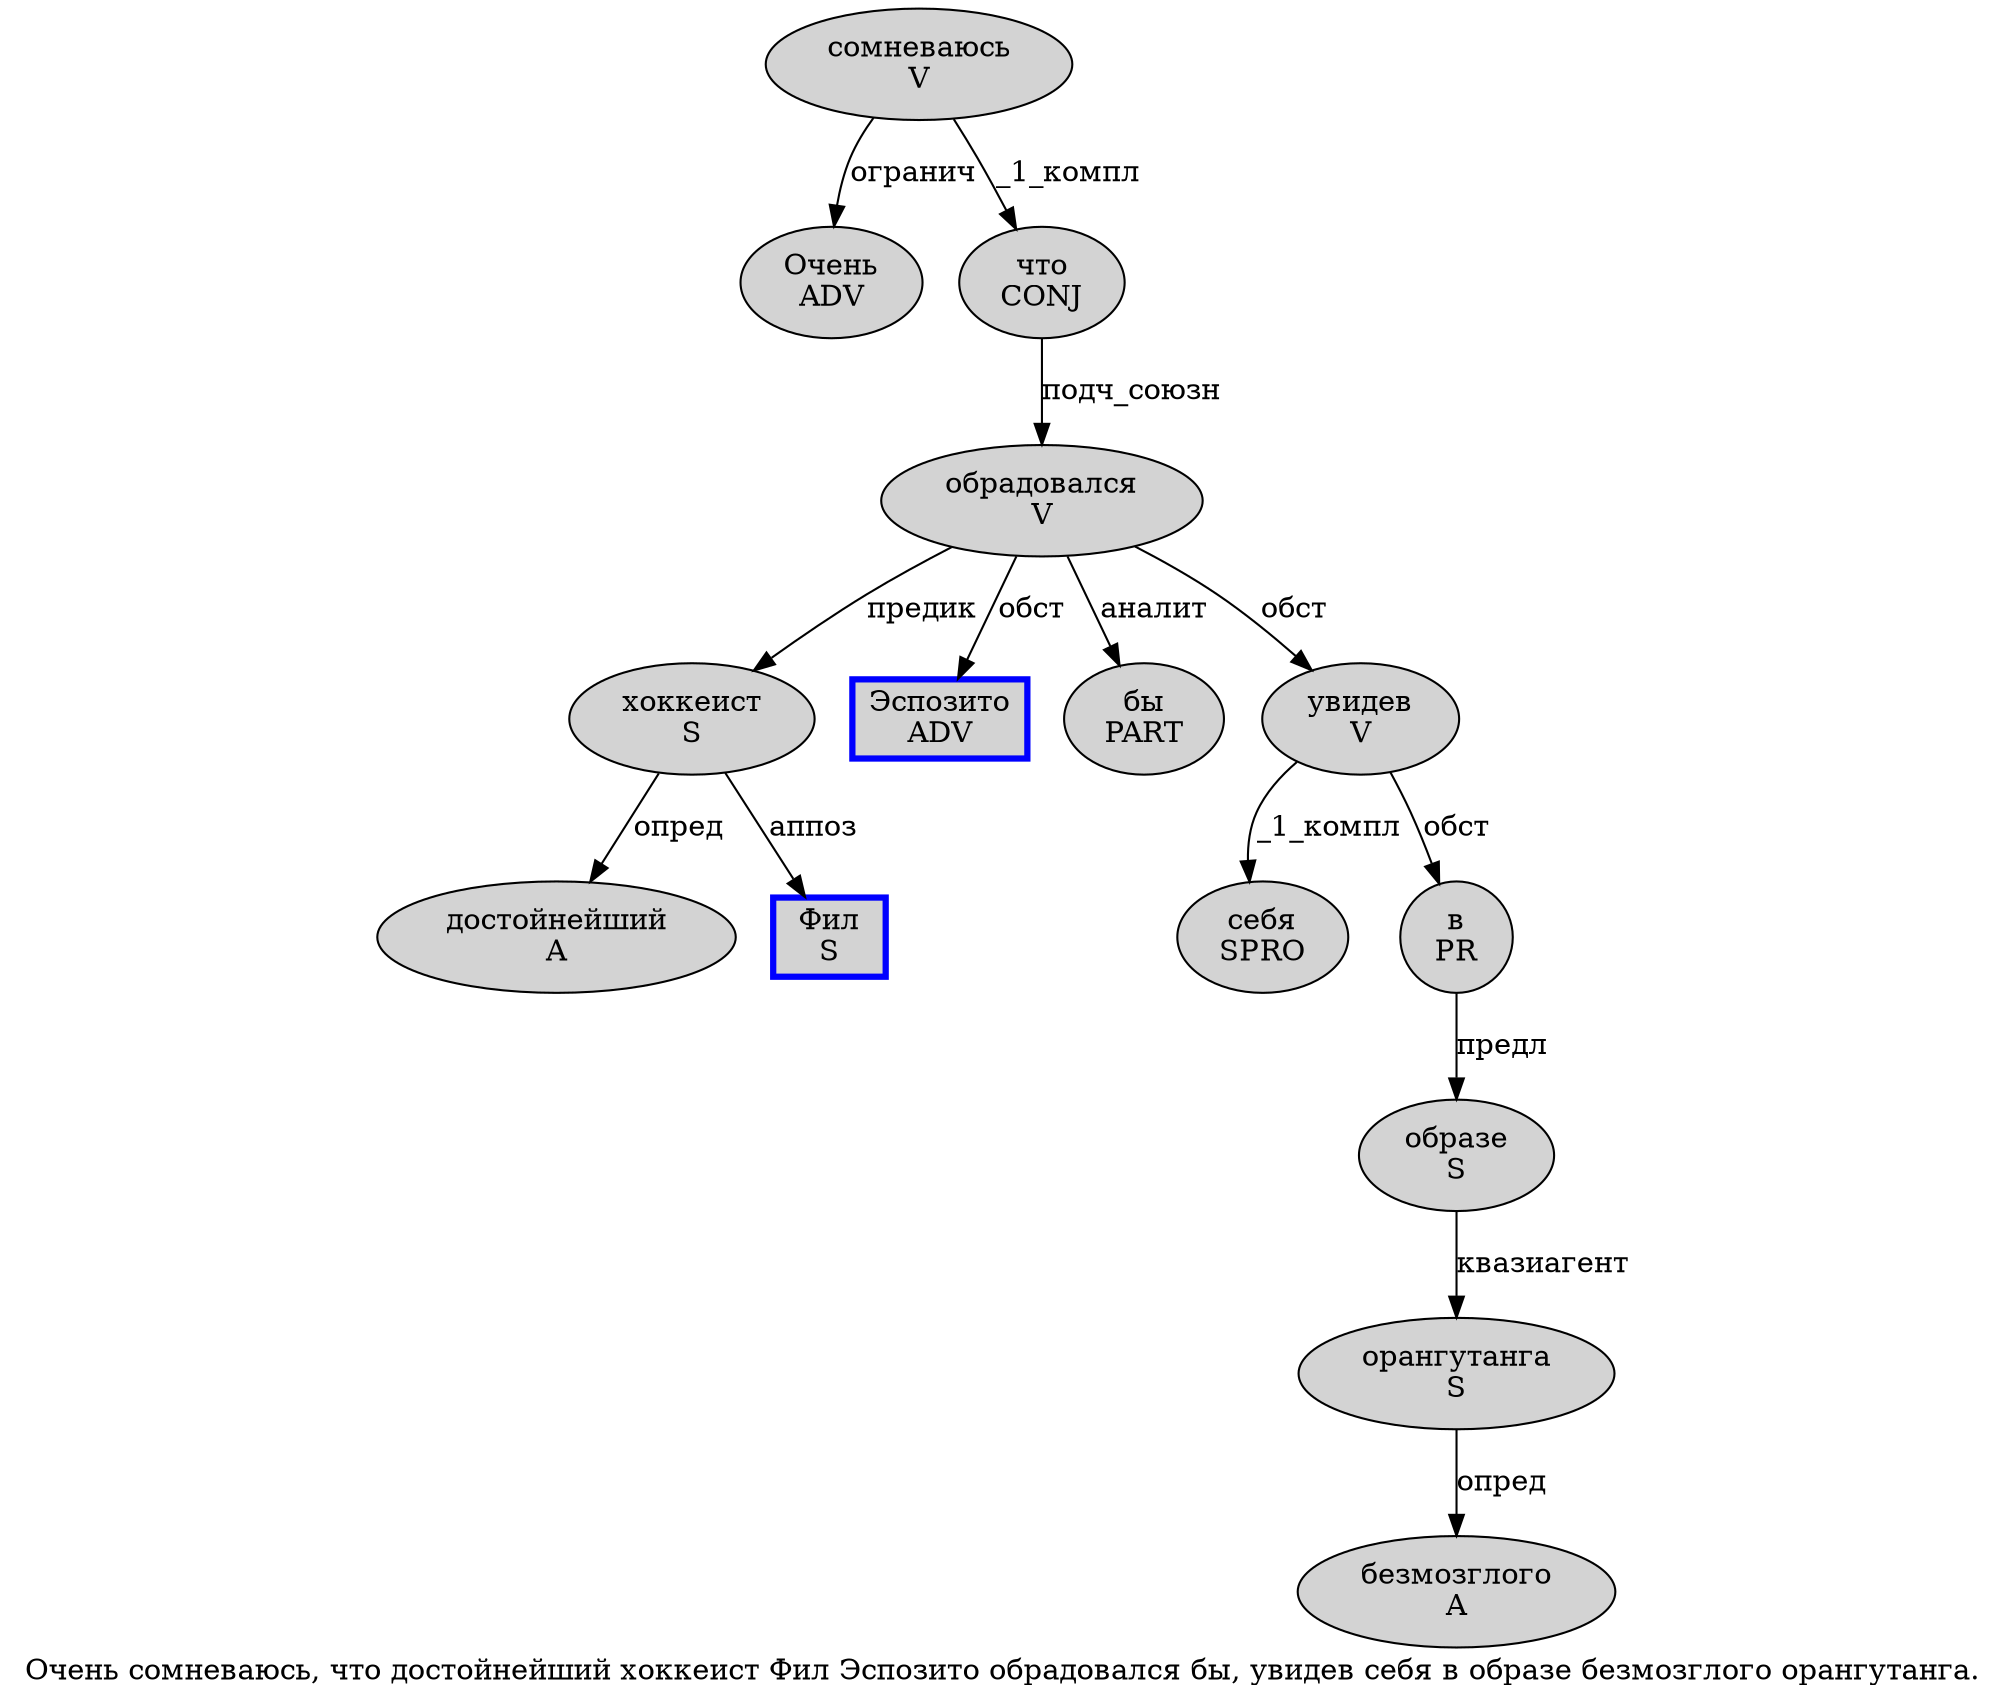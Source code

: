 digraph SENTENCE_3216 {
	graph [label="Очень сомневаюсь, что достойнейший хоккеист Фил Эспозито обрадовался бы, увидев себя в образе безмозглого орангутанга."]
	node [style=filled]
		0 [label="Очень
ADV" color="" fillcolor=lightgray penwidth=1 shape=ellipse]
		1 [label="сомневаюсь
V" color="" fillcolor=lightgray penwidth=1 shape=ellipse]
		3 [label="что
CONJ" color="" fillcolor=lightgray penwidth=1 shape=ellipse]
		4 [label="достойнейший
A" color="" fillcolor=lightgray penwidth=1 shape=ellipse]
		5 [label="хоккеист
S" color="" fillcolor=lightgray penwidth=1 shape=ellipse]
		6 [label="Фил
S" color=blue fillcolor=lightgray penwidth=3 shape=box]
		7 [label="Эспозито
ADV" color=blue fillcolor=lightgray penwidth=3 shape=box]
		8 [label="обрадовался
V" color="" fillcolor=lightgray penwidth=1 shape=ellipse]
		9 [label="бы
PART" color="" fillcolor=lightgray penwidth=1 shape=ellipse]
		11 [label="увидев
V" color="" fillcolor=lightgray penwidth=1 shape=ellipse]
		12 [label="себя
SPRO" color="" fillcolor=lightgray penwidth=1 shape=ellipse]
		13 [label="в
PR" color="" fillcolor=lightgray penwidth=1 shape=ellipse]
		14 [label="образе
S" color="" fillcolor=lightgray penwidth=1 shape=ellipse]
		15 [label="безмозглого
A" color="" fillcolor=lightgray penwidth=1 shape=ellipse]
		16 [label="орангутанга
S" color="" fillcolor=lightgray penwidth=1 shape=ellipse]
			13 -> 14 [label="предл"]
			11 -> 12 [label="_1_компл"]
			11 -> 13 [label="обст"]
			8 -> 5 [label="предик"]
			8 -> 7 [label="обст"]
			8 -> 9 [label="аналит"]
			8 -> 11 [label="обст"]
			5 -> 4 [label="опред"]
			5 -> 6 [label="аппоз"]
			3 -> 8 [label="подч_союзн"]
			1 -> 0 [label="огранич"]
			1 -> 3 [label="_1_компл"]
			14 -> 16 [label="квазиагент"]
			16 -> 15 [label="опред"]
}